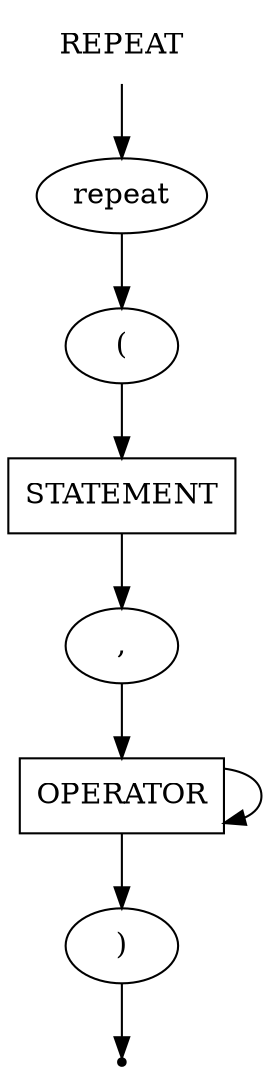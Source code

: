 digraph REPEAT{
    start [label=REPEAT shape=plaintext]
    repeat [label=repeat shape=oval]
    statement [label=STATEMENT shape=box]
    oper [label=OPERATOR shape=box]
    open [label="(" shape=oval]
    comma [label="," shape=oval]
    close [label=")" shape=oval]
    end [label="" shape=point]

    start -> repeat
    repeat -> open
    open -> statement
    statement -> comma
    comma -> oper
    oper -> oper
    oper -> close
    close -> end
}
